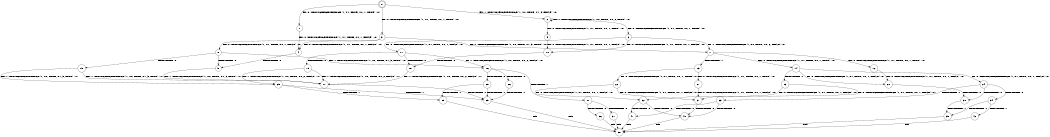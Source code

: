 digraph BCG {
size = "7, 10.5";
center = TRUE;
node [shape = circle];
0 [peripheries = 2];
0 -> 1 [label = "EX !0 !ATOMIC_EXCH_BRANCH (1, +1, TRUE, +0, 1, TRUE) !:0:"];
0 -> 2 [label = "EX !1 !ATOMIC_EXCH_BRANCH (1, +0, TRUE, +1, 3, FALSE) !:0:"];
0 -> 3 [label = "EX !0 !ATOMIC_EXCH_BRANCH (1, +1, TRUE, +0, 1, TRUE) !:0:"];
1 -> 4 [label = "EX !0 !ATOMIC_EXCH_BRANCH (1, +1, TRUE, +0, 1, FALSE) !:0:"];
2 -> 5 [label = "EX !0 !ATOMIC_EXCH_BRANCH (1, +1, TRUE, +0, 1, TRUE) !:0:"];
2 -> 6 [label = "EX !0 !ATOMIC_EXCH_BRANCH (1, +1, TRUE, +0, 1, TRUE) !:0:"];
2 -> 2 [label = "EX !1 !ATOMIC_EXCH_BRANCH (1, +0, TRUE, +0, 2, TRUE) !:0:"];
3 -> 4 [label = "EX !0 !ATOMIC_EXCH_BRANCH (1, +1, TRUE, +0, 1, FALSE) !:0:"];
3 -> 7 [label = "EX !1 !ATOMIC_EXCH_BRANCH (1, +0, TRUE, +1, 3, TRUE) !:0:"];
3 -> 8 [label = "EX !0 !ATOMIC_EXCH_BRANCH (1, +1, TRUE, +0, 1, FALSE) !:0:"];
4 -> 9 [label = "TERMINATE !0"];
5 -> 10 [label = "EX !0 !ATOMIC_EXCH_BRANCH (1, +1, TRUE, +0, 1, FALSE) !:0:"];
6 -> 10 [label = "EX !0 !ATOMIC_EXCH_BRANCH (1, +1, TRUE, +0, 1, FALSE) !:0:"];
6 -> 7 [label = "EX !1 !ATOMIC_EXCH_BRANCH (1, +0, TRUE, +0, 2, FALSE) !:0:"];
6 -> 11 [label = "EX !0 !ATOMIC_EXCH_BRANCH (1, +1, TRUE, +0, 1, FALSE) !:0:"];
7 -> 12 [label = "EX !0 !ATOMIC_EXCH_BRANCH (1, +1, TRUE, +0, 1, TRUE) !:0:"];
7 -> 13 [label = "TERMINATE !1"];
7 -> 14 [label = "EX !0 !ATOMIC_EXCH_BRANCH (1, +1, TRUE, +0, 1, TRUE) !:0:"];
8 -> 9 [label = "TERMINATE !0"];
8 -> 15 [label = "TERMINATE !0"];
8 -> 16 [label = "EX !1 !ATOMIC_EXCH_BRANCH (1, +0, TRUE, +1, 3, TRUE) !:0:"];
9 -> 17 [label = "EX !1 !ATOMIC_EXCH_BRANCH (1, +0, TRUE, +1, 3, TRUE) !:1:"];
10 -> 18 [label = "TERMINATE !0"];
11 -> 18 [label = "TERMINATE !0"];
11 -> 19 [label = "TERMINATE !0"];
11 -> 16 [label = "EX !1 !ATOMIC_EXCH_BRANCH (1, +0, TRUE, +0, 2, FALSE) !:0:"];
12 -> 20 [label = "EX !0 !ATOMIC_EXCH_BRANCH (1, +1, TRUE, +0, 1, FALSE) !:0:"];
13 -> 21 [label = "EX !0 !ATOMIC_EXCH_BRANCH (1, +1, TRUE, +0, 1, TRUE) !:0:"];
13 -> 22 [label = "EX !0 !ATOMIC_EXCH_BRANCH (1, +1, TRUE, +0, 1, TRUE) !:0:"];
14 -> 20 [label = "EX !0 !ATOMIC_EXCH_BRANCH (1, +1, TRUE, +0, 1, FALSE) !:0:"];
14 -> 23 [label = "TERMINATE !1"];
14 -> 24 [label = "EX !0 !ATOMIC_EXCH_BRANCH (1, +1, TRUE, +0, 1, FALSE) !:0:"];
15 -> 17 [label = "EX !1 !ATOMIC_EXCH_BRANCH (1, +0, TRUE, +1, 3, TRUE) !:1:"];
15 -> 25 [label = "EX !1 !ATOMIC_EXCH_BRANCH (1, +0, TRUE, +1, 3, TRUE) !:1:"];
16 -> 26 [label = "TERMINATE !0"];
16 -> 27 [label = "TERMINATE !1"];
16 -> 28 [label = "TERMINATE !0"];
17 -> 29 [label = "TERMINATE !1"];
18 -> 17 [label = "EX !1 !ATOMIC_EXCH_BRANCH (1, +0, TRUE, +0, 2, FALSE) !:1:"];
19 -> 17 [label = "EX !1 !ATOMIC_EXCH_BRANCH (1, +0, TRUE, +0, 2, FALSE) !:1:"];
19 -> 25 [label = "EX !1 !ATOMIC_EXCH_BRANCH (1, +0, TRUE, +0, 2, FALSE) !:1:"];
20 -> 30 [label = "TERMINATE !0"];
21 -> 31 [label = "EX !0 !ATOMIC_EXCH_BRANCH (1, +1, TRUE, +0, 1, FALSE) !:0:"];
22 -> 31 [label = "EX !0 !ATOMIC_EXCH_BRANCH (1, +1, TRUE, +0, 1, FALSE) !:0:"];
22 -> 32 [label = "EX !0 !ATOMIC_EXCH_BRANCH (1, +1, TRUE, +0, 1, FALSE) !:0:"];
23 -> 31 [label = "EX !0 !ATOMIC_EXCH_BRANCH (1, +1, TRUE, +0, 1, FALSE) !:0:"];
23 -> 32 [label = "EX !0 !ATOMIC_EXCH_BRANCH (1, +1, TRUE, +0, 1, FALSE) !:0:"];
24 -> 30 [label = "TERMINATE !0"];
24 -> 33 [label = "TERMINATE !1"];
24 -> 34 [label = "TERMINATE !0"];
25 -> 29 [label = "TERMINATE !1"];
25 -> 35 [label = "TERMINATE !1"];
26 -> 29 [label = "TERMINATE !1"];
27 -> 36 [label = "TERMINATE !0"];
27 -> 37 [label = "TERMINATE !0"];
28 -> 29 [label = "TERMINATE !1"];
28 -> 35 [label = "TERMINATE !1"];
29 -> 38 [label = "exit"];
30 -> 39 [label = "TERMINATE !1"];
31 -> 40 [label = "TERMINATE !0"];
32 -> 40 [label = "TERMINATE !0"];
32 -> 41 [label = "TERMINATE !0"];
33 -> 40 [label = "TERMINATE !0"];
33 -> 41 [label = "TERMINATE !0"];
34 -> 39 [label = "TERMINATE !1"];
34 -> 42 [label = "TERMINATE !1"];
35 -> 38 [label = "exit"];
36 -> 38 [label = "exit"];
37 -> 38 [label = "exit"];
39 -> 38 [label = "exit"];
40 -> 38 [label = "exit"];
41 -> 38 [label = "exit"];
42 -> 38 [label = "exit"];
}
